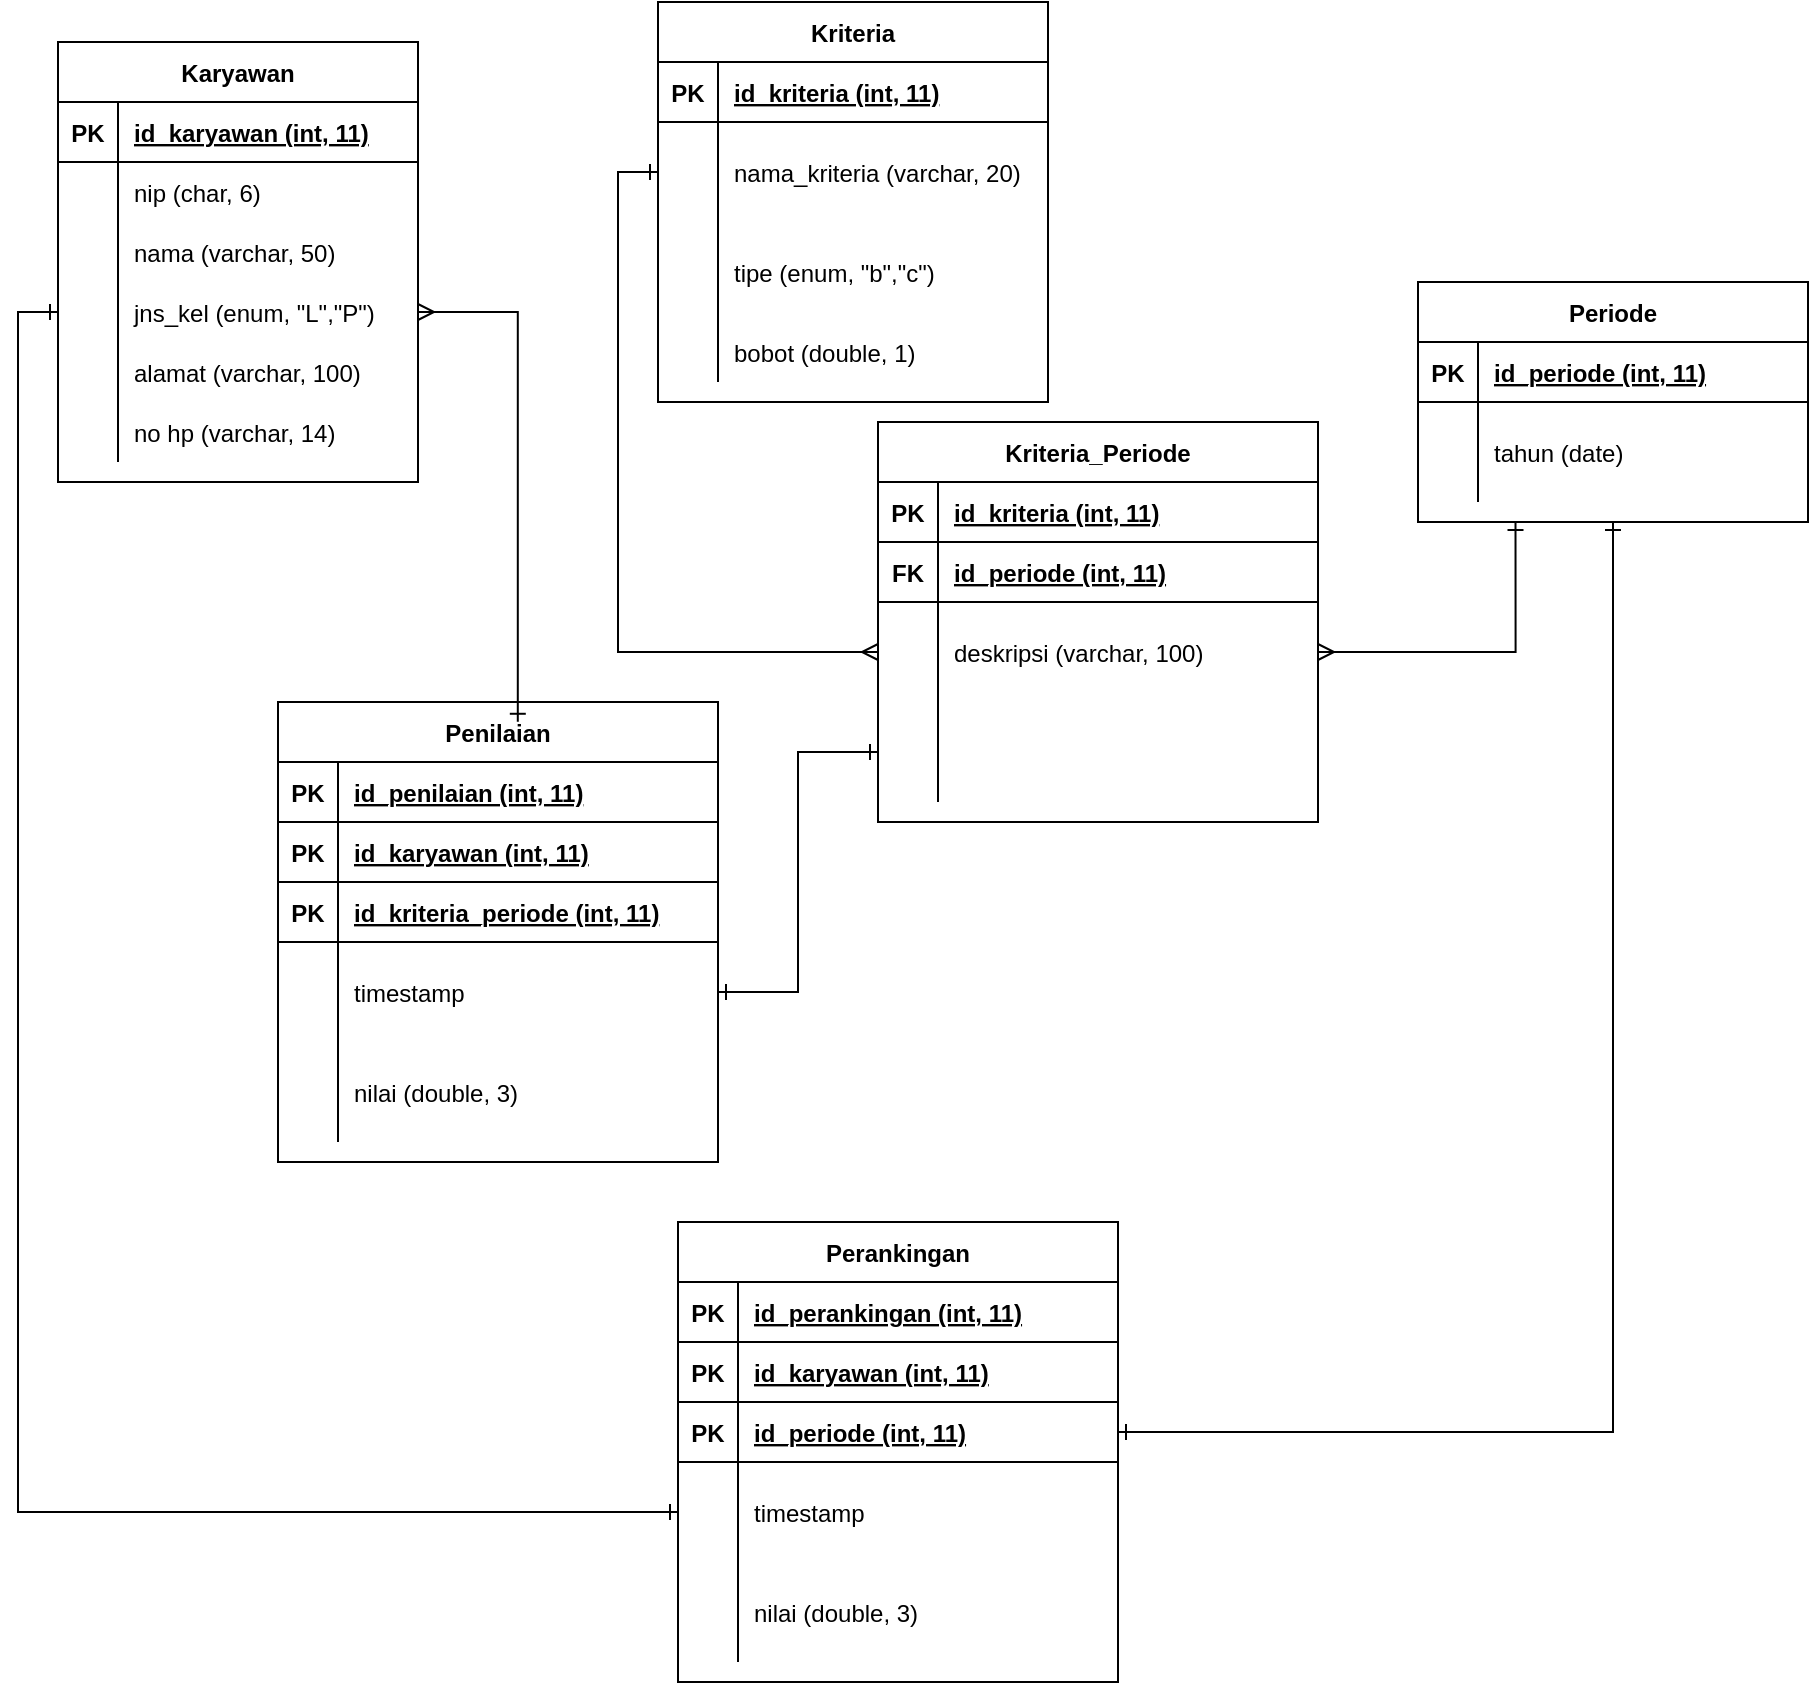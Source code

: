 <mxfile version="14.4.3" type="device"><diagram id="oKEFKc8MioOx6Ys22kyf" name="Page-1"><mxGraphModel dx="766" dy="494" grid="1" gridSize="10" guides="1" tooltips="1" connect="1" arrows="1" fold="1" page="1" pageScale="1" pageWidth="850" pageHeight="1100" math="0" shadow="0"><root><mxCell id="0"/><mxCell id="1" parent="0"/><mxCell id="v1mssQdVAEfVlxcOzTpg-53" value="Kriteria" style="shape=table;startSize=30;container=1;collapsible=1;childLayout=tableLayout;fixedRows=1;rowLines=0;fontStyle=1;align=center;resizeLast=1;" vertex="1" parent="1"><mxGeometry x="370" y="30" width="195" height="200" as="geometry"/></mxCell><mxCell id="v1mssQdVAEfVlxcOzTpg-54" value="" style="shape=partialRectangle;collapsible=0;dropTarget=0;pointerEvents=0;fillColor=none;top=0;left=0;bottom=1;right=0;points=[[0,0.5],[1,0.5]];portConstraint=eastwest;" vertex="1" parent="v1mssQdVAEfVlxcOzTpg-53"><mxGeometry y="30" width="195" height="30" as="geometry"/></mxCell><mxCell id="v1mssQdVAEfVlxcOzTpg-55" value="PK" style="shape=partialRectangle;connectable=0;fillColor=none;top=0;left=0;bottom=0;right=0;fontStyle=1;overflow=hidden;" vertex="1" parent="v1mssQdVAEfVlxcOzTpg-54"><mxGeometry width="30" height="30" as="geometry"/></mxCell><mxCell id="v1mssQdVAEfVlxcOzTpg-56" value="id_kriteria (int, 11)" style="shape=partialRectangle;connectable=0;fillColor=none;top=0;left=0;bottom=0;right=0;align=left;spacingLeft=6;fontStyle=5;overflow=hidden;" vertex="1" parent="v1mssQdVAEfVlxcOzTpg-54"><mxGeometry x="30" width="165" height="30" as="geometry"/></mxCell><mxCell id="v1mssQdVAEfVlxcOzTpg-57" value="" style="shape=partialRectangle;collapsible=0;dropTarget=0;pointerEvents=0;fillColor=none;top=0;left=0;bottom=0;right=0;points=[[0,0.5],[1,0.5]];portConstraint=eastwest;" vertex="1" parent="v1mssQdVAEfVlxcOzTpg-53"><mxGeometry y="60" width="195" height="50" as="geometry"/></mxCell><mxCell id="v1mssQdVAEfVlxcOzTpg-58" value="" style="shape=partialRectangle;connectable=0;fillColor=none;top=0;left=0;bottom=0;right=0;editable=1;overflow=hidden;" vertex="1" parent="v1mssQdVAEfVlxcOzTpg-57"><mxGeometry width="30" height="50" as="geometry"/></mxCell><mxCell id="v1mssQdVAEfVlxcOzTpg-59" value="nama_kriteria (varchar, 20)" style="shape=partialRectangle;connectable=0;fillColor=none;top=0;left=0;bottom=0;right=0;align=left;spacingLeft=6;overflow=hidden;" vertex="1" parent="v1mssQdVAEfVlxcOzTpg-57"><mxGeometry x="30" width="165" height="50" as="geometry"/></mxCell><mxCell id="v1mssQdVAEfVlxcOzTpg-223" value="" style="shape=partialRectangle;collapsible=0;dropTarget=0;pointerEvents=0;fillColor=none;top=0;left=0;bottom=0;right=0;points=[[0,0.5],[1,0.5]];portConstraint=eastwest;" vertex="1" parent="v1mssQdVAEfVlxcOzTpg-53"><mxGeometry y="110" width="195" height="50" as="geometry"/></mxCell><mxCell id="v1mssQdVAEfVlxcOzTpg-224" value="" style="shape=partialRectangle;connectable=0;fillColor=none;top=0;left=0;bottom=0;right=0;editable=1;overflow=hidden;" vertex="1" parent="v1mssQdVAEfVlxcOzTpg-223"><mxGeometry width="30" height="50" as="geometry"/></mxCell><mxCell id="v1mssQdVAEfVlxcOzTpg-225" value="tipe (enum, &quot;b&quot;,&quot;c&quot;)" style="shape=partialRectangle;connectable=0;fillColor=none;top=0;left=0;bottom=0;right=0;align=left;spacingLeft=6;overflow=hidden;" vertex="1" parent="v1mssQdVAEfVlxcOzTpg-223"><mxGeometry x="30" width="165" height="50" as="geometry"/></mxCell><mxCell id="v1mssQdVAEfVlxcOzTpg-60" value="" style="shape=partialRectangle;collapsible=0;dropTarget=0;pointerEvents=0;fillColor=none;top=0;left=0;bottom=0;right=0;points=[[0,0.5],[1,0.5]];portConstraint=eastwest;" vertex="1" parent="v1mssQdVAEfVlxcOzTpg-53"><mxGeometry y="160" width="195" height="30" as="geometry"/></mxCell><mxCell id="v1mssQdVAEfVlxcOzTpg-61" value="" style="shape=partialRectangle;connectable=0;fillColor=none;top=0;left=0;bottom=0;right=0;editable=1;overflow=hidden;" vertex="1" parent="v1mssQdVAEfVlxcOzTpg-60"><mxGeometry width="30" height="30" as="geometry"/></mxCell><mxCell id="v1mssQdVAEfVlxcOzTpg-62" value="bobot (double, 1)" style="shape=partialRectangle;connectable=0;fillColor=none;top=0;left=0;bottom=0;right=0;align=left;spacingLeft=6;overflow=hidden;" vertex="1" parent="v1mssQdVAEfVlxcOzTpg-60"><mxGeometry x="30" width="165" height="30" as="geometry"/></mxCell><mxCell id="v1mssQdVAEfVlxcOzTpg-72" value="Karyawan" style="shape=table;startSize=30;container=1;collapsible=1;childLayout=tableLayout;fixedRows=1;rowLines=0;fontStyle=1;align=center;resizeLast=1;" vertex="1" parent="1"><mxGeometry x="70" y="50" width="180" height="220" as="geometry"/></mxCell><mxCell id="v1mssQdVAEfVlxcOzTpg-73" value="" style="shape=partialRectangle;collapsible=0;dropTarget=0;pointerEvents=0;fillColor=none;top=0;left=0;bottom=1;right=0;points=[[0,0.5],[1,0.5]];portConstraint=eastwest;" vertex="1" parent="v1mssQdVAEfVlxcOzTpg-72"><mxGeometry y="30" width="180" height="30" as="geometry"/></mxCell><mxCell id="v1mssQdVAEfVlxcOzTpg-74" value="PK" style="shape=partialRectangle;connectable=0;fillColor=none;top=0;left=0;bottom=0;right=0;fontStyle=1;overflow=hidden;" vertex="1" parent="v1mssQdVAEfVlxcOzTpg-73"><mxGeometry width="30" height="30" as="geometry"/></mxCell><mxCell id="v1mssQdVAEfVlxcOzTpg-75" value="id_karyawan (int, 11)" style="shape=partialRectangle;connectable=0;fillColor=none;top=0;left=0;bottom=0;right=0;align=left;spacingLeft=6;fontStyle=5;overflow=hidden;" vertex="1" parent="v1mssQdVAEfVlxcOzTpg-73"><mxGeometry x="30" width="150" height="30" as="geometry"/></mxCell><mxCell id="v1mssQdVAEfVlxcOzTpg-76" value="" style="shape=partialRectangle;collapsible=0;dropTarget=0;pointerEvents=0;fillColor=none;top=0;left=0;bottom=0;right=0;points=[[0,0.5],[1,0.5]];portConstraint=eastwest;" vertex="1" parent="v1mssQdVAEfVlxcOzTpg-72"><mxGeometry y="60" width="180" height="30" as="geometry"/></mxCell><mxCell id="v1mssQdVAEfVlxcOzTpg-77" value="" style="shape=partialRectangle;connectable=0;fillColor=none;top=0;left=0;bottom=0;right=0;editable=1;overflow=hidden;" vertex="1" parent="v1mssQdVAEfVlxcOzTpg-76"><mxGeometry width="30" height="30" as="geometry"/></mxCell><mxCell id="v1mssQdVAEfVlxcOzTpg-78" value="nip (char, 6)" style="shape=partialRectangle;connectable=0;fillColor=none;top=0;left=0;bottom=0;right=0;align=left;spacingLeft=6;overflow=hidden;" vertex="1" parent="v1mssQdVAEfVlxcOzTpg-76"><mxGeometry x="30" width="150" height="30" as="geometry"/></mxCell><mxCell id="v1mssQdVAEfVlxcOzTpg-79" value="" style="shape=partialRectangle;collapsible=0;dropTarget=0;pointerEvents=0;fillColor=none;top=0;left=0;bottom=0;right=0;points=[[0,0.5],[1,0.5]];portConstraint=eastwest;" vertex="1" parent="v1mssQdVAEfVlxcOzTpg-72"><mxGeometry y="90" width="180" height="30" as="geometry"/></mxCell><mxCell id="v1mssQdVAEfVlxcOzTpg-80" value="" style="shape=partialRectangle;connectable=0;fillColor=none;top=0;left=0;bottom=0;right=0;editable=1;overflow=hidden;" vertex="1" parent="v1mssQdVAEfVlxcOzTpg-79"><mxGeometry width="30" height="30" as="geometry"/></mxCell><mxCell id="v1mssQdVAEfVlxcOzTpg-81" value="nama (varchar, 50)" style="shape=partialRectangle;connectable=0;fillColor=none;top=0;left=0;bottom=0;right=0;align=left;spacingLeft=6;overflow=hidden;" vertex="1" parent="v1mssQdVAEfVlxcOzTpg-79"><mxGeometry x="30" width="150" height="30" as="geometry"/></mxCell><mxCell id="v1mssQdVAEfVlxcOzTpg-82" value="" style="shape=partialRectangle;collapsible=0;dropTarget=0;pointerEvents=0;fillColor=none;top=0;left=0;bottom=0;right=0;points=[[0,0.5],[1,0.5]];portConstraint=eastwest;" vertex="1" parent="v1mssQdVAEfVlxcOzTpg-72"><mxGeometry y="120" width="180" height="30" as="geometry"/></mxCell><mxCell id="v1mssQdVAEfVlxcOzTpg-83" value="" style="shape=partialRectangle;connectable=0;fillColor=none;top=0;left=0;bottom=0;right=0;editable=1;overflow=hidden;" vertex="1" parent="v1mssQdVAEfVlxcOzTpg-82"><mxGeometry width="30" height="30" as="geometry"/></mxCell><mxCell id="v1mssQdVAEfVlxcOzTpg-84" value="jns_kel (enum, &quot;L&quot;,&quot;P&quot;)" style="shape=partialRectangle;connectable=0;fillColor=none;top=0;left=0;bottom=0;right=0;align=left;spacingLeft=6;overflow=hidden;" vertex="1" parent="v1mssQdVAEfVlxcOzTpg-82"><mxGeometry x="30" width="150" height="30" as="geometry"/></mxCell><mxCell id="v1mssQdVAEfVlxcOzTpg-85" value="" style="shape=partialRectangle;collapsible=0;dropTarget=0;pointerEvents=0;fillColor=none;top=0;left=0;bottom=0;right=0;points=[[0,0.5],[1,0.5]];portConstraint=eastwest;" vertex="1" parent="v1mssQdVAEfVlxcOzTpg-72"><mxGeometry y="150" width="180" height="30" as="geometry"/></mxCell><mxCell id="v1mssQdVAEfVlxcOzTpg-86" value="" style="shape=partialRectangle;connectable=0;fillColor=none;top=0;left=0;bottom=0;right=0;editable=1;overflow=hidden;" vertex="1" parent="v1mssQdVAEfVlxcOzTpg-85"><mxGeometry width="30" height="30" as="geometry"/></mxCell><mxCell id="v1mssQdVAEfVlxcOzTpg-87" value="alamat (varchar, 100)" style="shape=partialRectangle;connectable=0;fillColor=none;top=0;left=0;bottom=0;right=0;align=left;spacingLeft=6;overflow=hidden;" vertex="1" parent="v1mssQdVAEfVlxcOzTpg-85"><mxGeometry x="30" width="150" height="30" as="geometry"/></mxCell><mxCell id="v1mssQdVAEfVlxcOzTpg-88" value="" style="shape=partialRectangle;collapsible=0;dropTarget=0;pointerEvents=0;fillColor=none;top=0;left=0;bottom=0;right=0;points=[[0,0.5],[1,0.5]];portConstraint=eastwest;" vertex="1" parent="v1mssQdVAEfVlxcOzTpg-72"><mxGeometry y="180" width="180" height="30" as="geometry"/></mxCell><mxCell id="v1mssQdVAEfVlxcOzTpg-89" value="" style="shape=partialRectangle;connectable=0;fillColor=none;top=0;left=0;bottom=0;right=0;editable=1;overflow=hidden;" vertex="1" parent="v1mssQdVAEfVlxcOzTpg-88"><mxGeometry width="30" height="30" as="geometry"/></mxCell><mxCell id="v1mssQdVAEfVlxcOzTpg-90" value="no hp (varchar, 14)" style="shape=partialRectangle;connectable=0;fillColor=none;top=0;left=0;bottom=0;right=0;align=left;spacingLeft=6;overflow=hidden;" vertex="1" parent="v1mssQdVAEfVlxcOzTpg-88"><mxGeometry x="30" width="150" height="30" as="geometry"/></mxCell><mxCell id="v1mssQdVAEfVlxcOzTpg-141" style="edgeStyle=orthogonalEdgeStyle;rounded=0;orthogonalLoop=1;jettySize=auto;html=1;exitX=0.25;exitY=1;exitDx=0;exitDy=0;entryX=1;entryY=0.5;entryDx=0;entryDy=0;startArrow=ERone;startFill=0;endArrow=ERmany;endFill=0;" edge="1" parent="1" source="v1mssQdVAEfVlxcOzTpg-91" target="v1mssQdVAEfVlxcOzTpg-105"><mxGeometry relative="1" as="geometry"/></mxCell><mxCell id="v1mssQdVAEfVlxcOzTpg-227" style="edgeStyle=orthogonalEdgeStyle;rounded=0;orthogonalLoop=1;jettySize=auto;html=1;exitX=0.5;exitY=1;exitDx=0;exitDy=0;entryX=1;entryY=0.5;entryDx=0;entryDy=0;startArrow=ERone;startFill=0;endArrow=ERone;endFill=0;" edge="1" parent="1" source="v1mssQdVAEfVlxcOzTpg-91" target="v1mssQdVAEfVlxcOzTpg-200"><mxGeometry relative="1" as="geometry"/></mxCell><mxCell id="v1mssQdVAEfVlxcOzTpg-91" value="Periode" style="shape=table;startSize=30;container=1;collapsible=1;childLayout=tableLayout;fixedRows=1;rowLines=0;fontStyle=1;align=center;resizeLast=1;" vertex="1" parent="1"><mxGeometry x="750" y="170" width="195" height="120" as="geometry"/></mxCell><mxCell id="v1mssQdVAEfVlxcOzTpg-92" value="" style="shape=partialRectangle;collapsible=0;dropTarget=0;pointerEvents=0;fillColor=none;top=0;left=0;bottom=1;right=0;points=[[0,0.5],[1,0.5]];portConstraint=eastwest;" vertex="1" parent="v1mssQdVAEfVlxcOzTpg-91"><mxGeometry y="30" width="195" height="30" as="geometry"/></mxCell><mxCell id="v1mssQdVAEfVlxcOzTpg-93" value="PK" style="shape=partialRectangle;connectable=0;fillColor=none;top=0;left=0;bottom=0;right=0;fontStyle=1;overflow=hidden;" vertex="1" parent="v1mssQdVAEfVlxcOzTpg-92"><mxGeometry width="30" height="30" as="geometry"/></mxCell><mxCell id="v1mssQdVAEfVlxcOzTpg-94" value="id_periode (int, 11)" style="shape=partialRectangle;connectable=0;fillColor=none;top=0;left=0;bottom=0;right=0;align=left;spacingLeft=6;fontStyle=5;overflow=hidden;" vertex="1" parent="v1mssQdVAEfVlxcOzTpg-92"><mxGeometry x="30" width="165" height="30" as="geometry"/></mxCell><mxCell id="v1mssQdVAEfVlxcOzTpg-95" value="" style="shape=partialRectangle;collapsible=0;dropTarget=0;pointerEvents=0;fillColor=none;top=0;left=0;bottom=0;right=0;points=[[0,0.5],[1,0.5]];portConstraint=eastwest;" vertex="1" parent="v1mssQdVAEfVlxcOzTpg-91"><mxGeometry y="60" width="195" height="50" as="geometry"/></mxCell><mxCell id="v1mssQdVAEfVlxcOzTpg-96" value="" style="shape=partialRectangle;connectable=0;fillColor=none;top=0;left=0;bottom=0;right=0;editable=1;overflow=hidden;" vertex="1" parent="v1mssQdVAEfVlxcOzTpg-95"><mxGeometry width="30" height="50" as="geometry"/></mxCell><mxCell id="v1mssQdVAEfVlxcOzTpg-97" value="tahun (date)" style="shape=partialRectangle;connectable=0;fillColor=none;top=0;left=0;bottom=0;right=0;align=left;spacingLeft=6;overflow=hidden;" vertex="1" parent="v1mssQdVAEfVlxcOzTpg-95"><mxGeometry x="30" width="165" height="50" as="geometry"/></mxCell><mxCell id="v1mssQdVAEfVlxcOzTpg-101" value="Kriteria_Periode" style="shape=table;startSize=30;container=1;collapsible=1;childLayout=tableLayout;fixedRows=1;rowLines=0;fontStyle=1;align=center;resizeLast=1;" vertex="1" parent="1"><mxGeometry x="480" y="240" width="220" height="200" as="geometry"/></mxCell><mxCell id="v1mssQdVAEfVlxcOzTpg-102" value="" style="shape=partialRectangle;collapsible=0;dropTarget=0;pointerEvents=0;fillColor=none;top=0;left=0;bottom=1;right=0;points=[[0,0.5],[1,0.5]];portConstraint=eastwest;" vertex="1" parent="v1mssQdVAEfVlxcOzTpg-101"><mxGeometry y="30" width="220" height="30" as="geometry"/></mxCell><mxCell id="v1mssQdVAEfVlxcOzTpg-103" value="PK" style="shape=partialRectangle;connectable=0;fillColor=none;top=0;left=0;bottom=0;right=0;fontStyle=1;overflow=hidden;" vertex="1" parent="v1mssQdVAEfVlxcOzTpg-102"><mxGeometry width="30" height="30" as="geometry"/></mxCell><mxCell id="v1mssQdVAEfVlxcOzTpg-104" value="id_kriteria (int, 11)" style="shape=partialRectangle;connectable=0;fillColor=none;top=0;left=0;bottom=0;right=0;align=left;spacingLeft=6;fontStyle=5;overflow=hidden;" vertex="1" parent="v1mssQdVAEfVlxcOzTpg-102"><mxGeometry x="30" width="190" height="30" as="geometry"/></mxCell><mxCell id="v1mssQdVAEfVlxcOzTpg-111" value="" style="shape=partialRectangle;collapsible=0;dropTarget=0;pointerEvents=0;fillColor=none;top=0;left=0;bottom=1;right=0;points=[[0,0.5],[1,0.5]];portConstraint=eastwest;" vertex="1" parent="v1mssQdVAEfVlxcOzTpg-101"><mxGeometry y="60" width="220" height="30" as="geometry"/></mxCell><mxCell id="v1mssQdVAEfVlxcOzTpg-112" value="FK" style="shape=partialRectangle;connectable=0;fillColor=none;top=0;left=0;bottom=0;right=0;fontStyle=1;overflow=hidden;" vertex="1" parent="v1mssQdVAEfVlxcOzTpg-111"><mxGeometry width="30" height="30" as="geometry"/></mxCell><mxCell id="v1mssQdVAEfVlxcOzTpg-113" value="id_periode (int, 11)" style="shape=partialRectangle;connectable=0;fillColor=none;top=0;left=0;bottom=0;right=0;align=left;spacingLeft=6;fontStyle=5;overflow=hidden;" vertex="1" parent="v1mssQdVAEfVlxcOzTpg-111"><mxGeometry x="30" width="190" height="30" as="geometry"/></mxCell><mxCell id="v1mssQdVAEfVlxcOzTpg-105" value="" style="shape=partialRectangle;collapsible=0;dropTarget=0;pointerEvents=0;fillColor=none;top=0;left=0;bottom=0;right=0;points=[[0,0.5],[1,0.5]];portConstraint=eastwest;" vertex="1" parent="v1mssQdVAEfVlxcOzTpg-101"><mxGeometry y="90" width="220" height="50" as="geometry"/></mxCell><mxCell id="v1mssQdVAEfVlxcOzTpg-106" value="" style="shape=partialRectangle;connectable=0;fillColor=none;top=0;left=0;bottom=0;right=0;editable=1;overflow=hidden;" vertex="1" parent="v1mssQdVAEfVlxcOzTpg-105"><mxGeometry width="30" height="50" as="geometry"/></mxCell><mxCell id="v1mssQdVAEfVlxcOzTpg-107" value="deskripsi (varchar, 100)" style="shape=partialRectangle;connectable=0;fillColor=none;top=0;left=0;bottom=0;right=0;align=left;spacingLeft=6;overflow=hidden;" vertex="1" parent="v1mssQdVAEfVlxcOzTpg-105"><mxGeometry x="30" width="190" height="50" as="geometry"/></mxCell><mxCell id="v1mssQdVAEfVlxcOzTpg-132" value="" style="shape=partialRectangle;collapsible=0;dropTarget=0;pointerEvents=0;fillColor=none;top=0;left=0;bottom=0;right=0;points=[[0,0.5],[1,0.5]];portConstraint=eastwest;" vertex="1" parent="v1mssQdVAEfVlxcOzTpg-101"><mxGeometry y="140" width="220" height="50" as="geometry"/></mxCell><mxCell id="v1mssQdVAEfVlxcOzTpg-133" value="" style="shape=partialRectangle;connectable=0;fillColor=none;top=0;left=0;bottom=0;right=0;editable=1;overflow=hidden;" vertex="1" parent="v1mssQdVAEfVlxcOzTpg-132"><mxGeometry width="30" height="50" as="geometry"/></mxCell><mxCell id="v1mssQdVAEfVlxcOzTpg-134" value="" style="shape=partialRectangle;connectable=0;fillColor=none;top=0;left=0;bottom=0;right=0;align=left;spacingLeft=6;overflow=hidden;" vertex="1" parent="v1mssQdVAEfVlxcOzTpg-132"><mxGeometry x="30" width="190" height="50" as="geometry"/></mxCell><mxCell id="v1mssQdVAEfVlxcOzTpg-140" style="edgeStyle=orthogonalEdgeStyle;rounded=0;orthogonalLoop=1;jettySize=auto;html=1;exitX=0;exitY=0.5;exitDx=0;exitDy=0;entryX=0;entryY=0.5;entryDx=0;entryDy=0;startArrow=ERone;startFill=0;endArrow=ERmany;endFill=0;" edge="1" parent="1" source="v1mssQdVAEfVlxcOzTpg-57" target="v1mssQdVAEfVlxcOzTpg-105"><mxGeometry relative="1" as="geometry"/></mxCell><mxCell id="v1mssQdVAEfVlxcOzTpg-174" value="Penilaian" style="shape=table;startSize=30;container=1;collapsible=1;childLayout=tableLayout;fixedRows=1;rowLines=0;fontStyle=1;align=center;resizeLast=1;" vertex="1" parent="1"><mxGeometry x="180" y="380" width="220" height="230" as="geometry"/></mxCell><mxCell id="v1mssQdVAEfVlxcOzTpg-175" value="" style="shape=partialRectangle;collapsible=0;dropTarget=0;pointerEvents=0;fillColor=none;top=0;left=0;bottom=1;right=0;points=[[0,0.5],[1,0.5]];portConstraint=eastwest;" vertex="1" parent="v1mssQdVAEfVlxcOzTpg-174"><mxGeometry y="30" width="220" height="30" as="geometry"/></mxCell><mxCell id="v1mssQdVAEfVlxcOzTpg-176" value="PK" style="shape=partialRectangle;connectable=0;fillColor=none;top=0;left=0;bottom=0;right=0;fontStyle=1;overflow=hidden;" vertex="1" parent="v1mssQdVAEfVlxcOzTpg-175"><mxGeometry width="30" height="30" as="geometry"/></mxCell><mxCell id="v1mssQdVAEfVlxcOzTpg-177" value="id_penilaian (int, 11)" style="shape=partialRectangle;connectable=0;fillColor=none;top=0;left=0;bottom=0;right=0;align=left;spacingLeft=6;fontStyle=5;overflow=hidden;" vertex="1" parent="v1mssQdVAEfVlxcOzTpg-175"><mxGeometry x="30" width="190" height="30" as="geometry"/></mxCell><mxCell id="v1mssQdVAEfVlxcOzTpg-187" value="" style="shape=partialRectangle;collapsible=0;dropTarget=0;pointerEvents=0;fillColor=none;top=0;left=0;bottom=1;right=0;points=[[0,0.5],[1,0.5]];portConstraint=eastwest;" vertex="1" parent="v1mssQdVAEfVlxcOzTpg-174"><mxGeometry y="60" width="220" height="30" as="geometry"/></mxCell><mxCell id="v1mssQdVAEfVlxcOzTpg-188" value="PK" style="shape=partialRectangle;connectable=0;fillColor=none;top=0;left=0;bottom=0;right=0;fontStyle=1;overflow=hidden;" vertex="1" parent="v1mssQdVAEfVlxcOzTpg-187"><mxGeometry width="30" height="30" as="geometry"/></mxCell><mxCell id="v1mssQdVAEfVlxcOzTpg-189" value="id_karyawan (int, 11)" style="shape=partialRectangle;connectable=0;fillColor=none;top=0;left=0;bottom=0;right=0;align=left;spacingLeft=6;fontStyle=5;overflow=hidden;" vertex="1" parent="v1mssQdVAEfVlxcOzTpg-187"><mxGeometry x="30" width="190" height="30" as="geometry"/></mxCell><mxCell id="v1mssQdVAEfVlxcOzTpg-178" value="" style="shape=partialRectangle;collapsible=0;dropTarget=0;pointerEvents=0;fillColor=none;top=0;left=0;bottom=1;right=0;points=[[0,0.5],[1,0.5]];portConstraint=eastwest;" vertex="1" parent="v1mssQdVAEfVlxcOzTpg-174"><mxGeometry y="90" width="220" height="30" as="geometry"/></mxCell><mxCell id="v1mssQdVAEfVlxcOzTpg-179" value="PK" style="shape=partialRectangle;connectable=0;fillColor=none;top=0;left=0;bottom=0;right=0;fontStyle=1;overflow=hidden;" vertex="1" parent="v1mssQdVAEfVlxcOzTpg-178"><mxGeometry width="30" height="30" as="geometry"/></mxCell><mxCell id="v1mssQdVAEfVlxcOzTpg-180" value="id_kriteria_periode (int, 11)" style="shape=partialRectangle;connectable=0;fillColor=none;top=0;left=0;bottom=0;right=0;align=left;spacingLeft=6;fontStyle=5;overflow=hidden;" vertex="1" parent="v1mssQdVAEfVlxcOzTpg-178"><mxGeometry x="30" width="190" height="30" as="geometry"/></mxCell><mxCell id="v1mssQdVAEfVlxcOzTpg-181" value="" style="shape=partialRectangle;collapsible=0;dropTarget=0;pointerEvents=0;fillColor=none;top=0;left=0;bottom=0;right=0;points=[[0,0.5],[1,0.5]];portConstraint=eastwest;" vertex="1" parent="v1mssQdVAEfVlxcOzTpg-174"><mxGeometry y="120" width="220" height="50" as="geometry"/></mxCell><mxCell id="v1mssQdVAEfVlxcOzTpg-182" value="" style="shape=partialRectangle;connectable=0;fillColor=none;top=0;left=0;bottom=0;right=0;editable=1;overflow=hidden;" vertex="1" parent="v1mssQdVAEfVlxcOzTpg-181"><mxGeometry width="30" height="50" as="geometry"/></mxCell><mxCell id="v1mssQdVAEfVlxcOzTpg-183" value="timestamp" style="shape=partialRectangle;connectable=0;fillColor=none;top=0;left=0;bottom=0;right=0;align=left;spacingLeft=6;overflow=hidden;" vertex="1" parent="v1mssQdVAEfVlxcOzTpg-181"><mxGeometry x="30" width="190" height="50" as="geometry"/></mxCell><mxCell id="v1mssQdVAEfVlxcOzTpg-184" value="" style="shape=partialRectangle;collapsible=0;dropTarget=0;pointerEvents=0;fillColor=none;top=0;left=0;bottom=0;right=0;points=[[0,0.5],[1,0.5]];portConstraint=eastwest;" vertex="1" parent="v1mssQdVAEfVlxcOzTpg-174"><mxGeometry y="170" width="220" height="50" as="geometry"/></mxCell><mxCell id="v1mssQdVAEfVlxcOzTpg-185" value="" style="shape=partialRectangle;connectable=0;fillColor=none;top=0;left=0;bottom=0;right=0;editable=1;overflow=hidden;" vertex="1" parent="v1mssQdVAEfVlxcOzTpg-184"><mxGeometry width="30" height="50" as="geometry"/></mxCell><mxCell id="v1mssQdVAEfVlxcOzTpg-186" value="nilai (double, 3)" style="shape=partialRectangle;connectable=0;fillColor=none;top=0;left=0;bottom=0;right=0;align=left;spacingLeft=6;overflow=hidden;" vertex="1" parent="v1mssQdVAEfVlxcOzTpg-184"><mxGeometry x="30" width="190" height="50" as="geometry"/></mxCell><mxCell id="v1mssQdVAEfVlxcOzTpg-190" style="edgeStyle=orthogonalEdgeStyle;rounded=0;orthogonalLoop=1;jettySize=auto;html=1;exitX=1;exitY=0.5;exitDx=0;exitDy=0;entryX=0.545;entryY=0.043;entryDx=0;entryDy=0;entryPerimeter=0;startArrow=ERmany;startFill=0;endArrow=ERone;endFill=0;" edge="1" parent="1" source="v1mssQdVAEfVlxcOzTpg-82" target="v1mssQdVAEfVlxcOzTpg-174"><mxGeometry relative="1" as="geometry"/></mxCell><mxCell id="v1mssQdVAEfVlxcOzTpg-191" style="edgeStyle=orthogonalEdgeStyle;rounded=0;orthogonalLoop=1;jettySize=auto;html=1;exitX=1;exitY=0.5;exitDx=0;exitDy=0;entryX=0;entryY=0.5;entryDx=0;entryDy=0;startArrow=ERone;startFill=0;endArrow=ERone;endFill=0;" edge="1" parent="1" source="v1mssQdVAEfVlxcOzTpg-181" target="v1mssQdVAEfVlxcOzTpg-132"><mxGeometry relative="1" as="geometry"/></mxCell><mxCell id="v1mssQdVAEfVlxcOzTpg-193" value="Perankingan" style="shape=table;startSize=30;container=1;collapsible=1;childLayout=tableLayout;fixedRows=1;rowLines=0;fontStyle=1;align=center;resizeLast=1;" vertex="1" parent="1"><mxGeometry x="380" y="640" width="220" height="230" as="geometry"/></mxCell><mxCell id="v1mssQdVAEfVlxcOzTpg-194" value="" style="shape=partialRectangle;collapsible=0;dropTarget=0;pointerEvents=0;fillColor=none;top=0;left=0;bottom=1;right=0;points=[[0,0.5],[1,0.5]];portConstraint=eastwest;" vertex="1" parent="v1mssQdVAEfVlxcOzTpg-193"><mxGeometry y="30" width="220" height="30" as="geometry"/></mxCell><mxCell id="v1mssQdVAEfVlxcOzTpg-195" value="PK" style="shape=partialRectangle;connectable=0;fillColor=none;top=0;left=0;bottom=0;right=0;fontStyle=1;overflow=hidden;" vertex="1" parent="v1mssQdVAEfVlxcOzTpg-194"><mxGeometry width="30" height="30" as="geometry"/></mxCell><mxCell id="v1mssQdVAEfVlxcOzTpg-196" value="id_perankingan (int, 11)" style="shape=partialRectangle;connectable=0;fillColor=none;top=0;left=0;bottom=0;right=0;align=left;spacingLeft=6;fontStyle=5;overflow=hidden;" vertex="1" parent="v1mssQdVAEfVlxcOzTpg-194"><mxGeometry x="30" width="190" height="30" as="geometry"/></mxCell><mxCell id="v1mssQdVAEfVlxcOzTpg-197" value="" style="shape=partialRectangle;collapsible=0;dropTarget=0;pointerEvents=0;fillColor=none;top=0;left=0;bottom=1;right=0;points=[[0,0.5],[1,0.5]];portConstraint=eastwest;" vertex="1" parent="v1mssQdVAEfVlxcOzTpg-193"><mxGeometry y="60" width="220" height="30" as="geometry"/></mxCell><mxCell id="v1mssQdVAEfVlxcOzTpg-198" value="PK" style="shape=partialRectangle;connectable=0;fillColor=none;top=0;left=0;bottom=0;right=0;fontStyle=1;overflow=hidden;" vertex="1" parent="v1mssQdVAEfVlxcOzTpg-197"><mxGeometry width="30" height="30" as="geometry"/></mxCell><mxCell id="v1mssQdVAEfVlxcOzTpg-199" value="id_karyawan (int, 11)" style="shape=partialRectangle;connectable=0;fillColor=none;top=0;left=0;bottom=0;right=0;align=left;spacingLeft=6;fontStyle=5;overflow=hidden;" vertex="1" parent="v1mssQdVAEfVlxcOzTpg-197"><mxGeometry x="30" width="190" height="30" as="geometry"/></mxCell><mxCell id="v1mssQdVAEfVlxcOzTpg-200" value="" style="shape=partialRectangle;collapsible=0;dropTarget=0;pointerEvents=0;fillColor=none;top=0;left=0;bottom=1;right=0;points=[[0,0.5],[1,0.5]];portConstraint=eastwest;" vertex="1" parent="v1mssQdVAEfVlxcOzTpg-193"><mxGeometry y="90" width="220" height="30" as="geometry"/></mxCell><mxCell id="v1mssQdVAEfVlxcOzTpg-201" value="PK" style="shape=partialRectangle;connectable=0;fillColor=none;top=0;left=0;bottom=0;right=0;fontStyle=1;overflow=hidden;" vertex="1" parent="v1mssQdVAEfVlxcOzTpg-200"><mxGeometry width="30" height="30" as="geometry"/></mxCell><mxCell id="v1mssQdVAEfVlxcOzTpg-202" value="id_periode (int, 11)" style="shape=partialRectangle;connectable=0;fillColor=none;top=0;left=0;bottom=0;right=0;align=left;spacingLeft=6;fontStyle=5;overflow=hidden;" vertex="1" parent="v1mssQdVAEfVlxcOzTpg-200"><mxGeometry x="30" width="190" height="30" as="geometry"/></mxCell><mxCell id="v1mssQdVAEfVlxcOzTpg-203" value="" style="shape=partialRectangle;collapsible=0;dropTarget=0;pointerEvents=0;fillColor=none;top=0;left=0;bottom=0;right=0;points=[[0,0.5],[1,0.5]];portConstraint=eastwest;" vertex="1" parent="v1mssQdVAEfVlxcOzTpg-193"><mxGeometry y="120" width="220" height="50" as="geometry"/></mxCell><mxCell id="v1mssQdVAEfVlxcOzTpg-204" value="" style="shape=partialRectangle;connectable=0;fillColor=none;top=0;left=0;bottom=0;right=0;editable=1;overflow=hidden;" vertex="1" parent="v1mssQdVAEfVlxcOzTpg-203"><mxGeometry width="30" height="50" as="geometry"/></mxCell><mxCell id="v1mssQdVAEfVlxcOzTpg-205" value="timestamp" style="shape=partialRectangle;connectable=0;fillColor=none;top=0;left=0;bottom=0;right=0;align=left;spacingLeft=6;overflow=hidden;" vertex="1" parent="v1mssQdVAEfVlxcOzTpg-203"><mxGeometry x="30" width="190" height="50" as="geometry"/></mxCell><mxCell id="v1mssQdVAEfVlxcOzTpg-206" value="" style="shape=partialRectangle;collapsible=0;dropTarget=0;pointerEvents=0;fillColor=none;top=0;left=0;bottom=0;right=0;points=[[0,0.5],[1,0.5]];portConstraint=eastwest;" vertex="1" parent="v1mssQdVAEfVlxcOzTpg-193"><mxGeometry y="170" width="220" height="50" as="geometry"/></mxCell><mxCell id="v1mssQdVAEfVlxcOzTpg-207" value="" style="shape=partialRectangle;connectable=0;fillColor=none;top=0;left=0;bottom=0;right=0;editable=1;overflow=hidden;" vertex="1" parent="v1mssQdVAEfVlxcOzTpg-206"><mxGeometry width="30" height="50" as="geometry"/></mxCell><mxCell id="v1mssQdVAEfVlxcOzTpg-208" value="nilai (double, 3)" style="shape=partialRectangle;connectable=0;fillColor=none;top=0;left=0;bottom=0;right=0;align=left;spacingLeft=6;overflow=hidden;" vertex="1" parent="v1mssQdVAEfVlxcOzTpg-206"><mxGeometry x="30" width="190" height="50" as="geometry"/></mxCell><mxCell id="v1mssQdVAEfVlxcOzTpg-226" style="edgeStyle=orthogonalEdgeStyle;rounded=0;orthogonalLoop=1;jettySize=auto;html=1;exitX=0;exitY=0.5;exitDx=0;exitDy=0;startArrow=ERone;startFill=0;endArrow=ERone;endFill=0;" edge="1" parent="1" source="v1mssQdVAEfVlxcOzTpg-82" target="v1mssQdVAEfVlxcOzTpg-203"><mxGeometry relative="1" as="geometry"/></mxCell></root></mxGraphModel></diagram></mxfile>